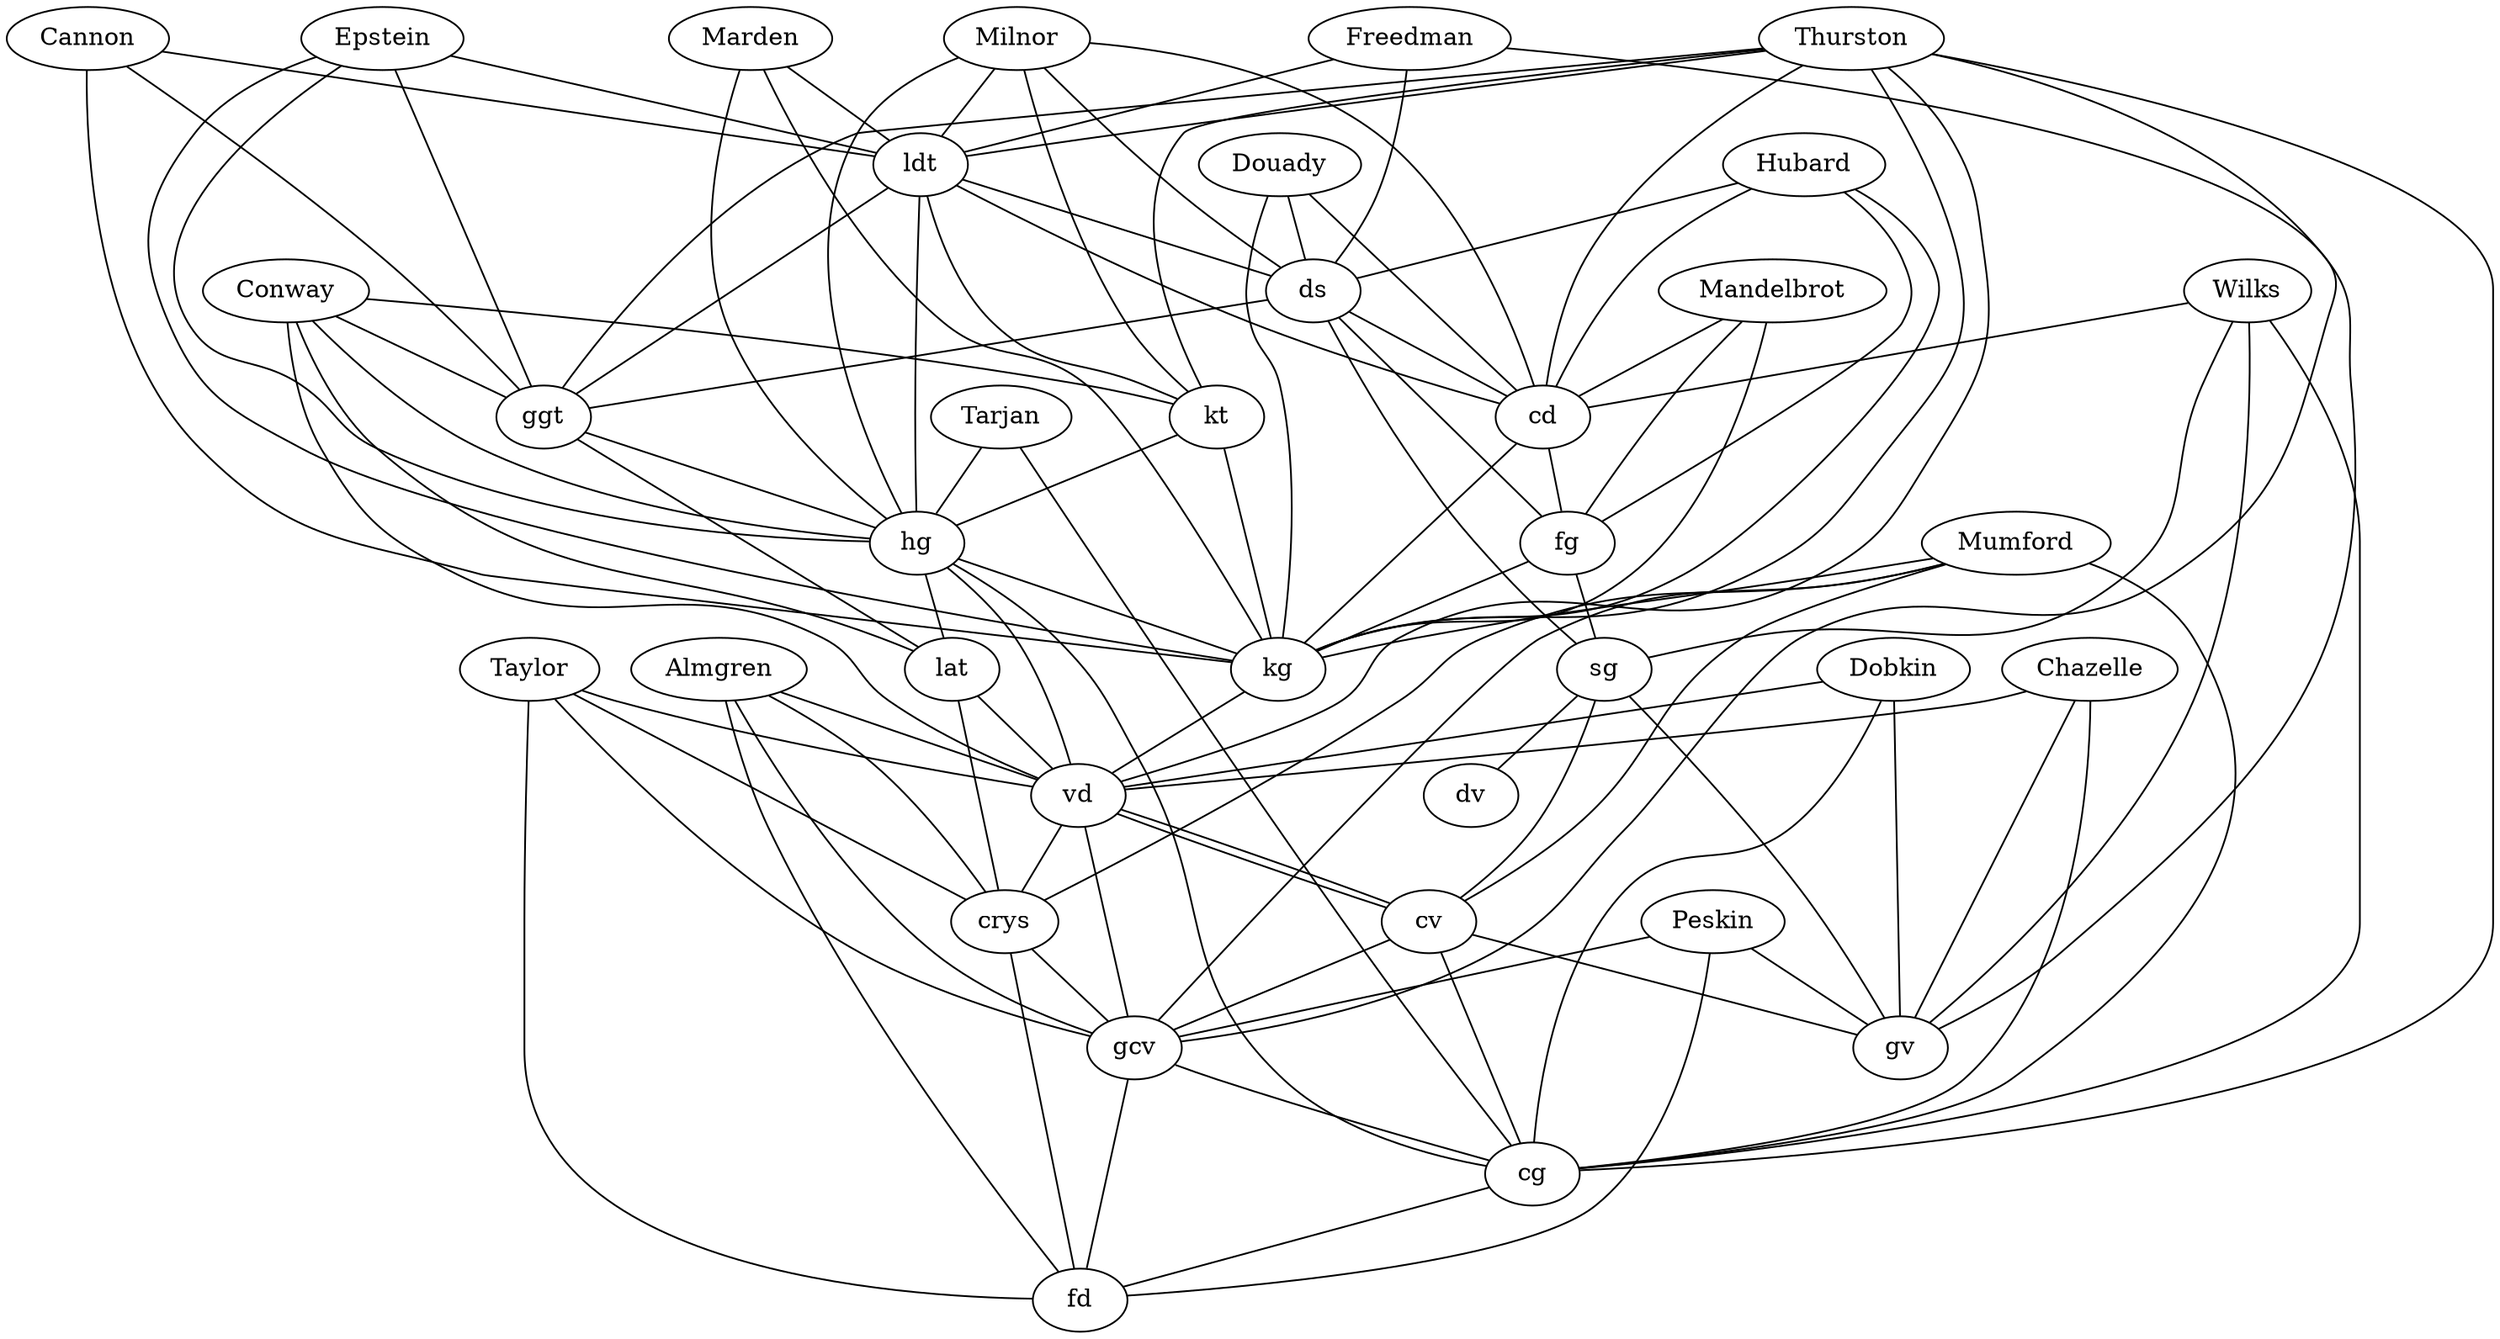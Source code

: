 graph G {
	graph [overlap=false, splines=splines];
	node [label="\N"];
	graph [bb="0,0,734,663"];
	Marden [pos="43,207", width="1.17", height="0.50"];
	ldt [pos="259,228", width="0.75", height="0.50"];
	kg [pos="272,315", width="0.75", height="0.50"];
	hg [pos="342,236", width="0.75", height="0.50"];
	Cannon [pos="58,37", width="1.14", height="0.50"];
	ggt [pos="309,142", width="0.75", height="0.50"];
	Epstein [pos="185,161", width="1.14", height="0.50"];
	Conway [pos="367,19", width="1.22", height="0.50"];
	kt [pos="231,21", width="0.75", height="0.50"];
	lat [pos="502,22", width="0.75", height="0.50"];
	vd [pos="477,228", width="0.75", height="0.50"];
	Taylor [pos="696,208", width="1.03", height="0.50"];
	crys [pos="550,157", width="0.78", height="0.50"];
	gcv [pos="560,277", width="0.75", height="0.50"];
	fd [pos="697,345", width="0.75", height="0.50"];
	Almgren [pos="679,37", width="1.28", height="0.50"];
	Freedman [pos="418,151", width="1.39", height="0.50"];
	ds [pos="303,390", width="0.75", height="0.50"];
	Milnor [pos="177,290", width="1.06", height="0.50"];
	cd [pos="198,417", width="0.75", height="0.50"];
	Douady [pos="46,340", width="1.17", height="0.50"];
	Hubard [pos="55,468", width="1.11", height="0.50"];
	fg [pos="215,586", width="0.75", height="0.50"];
	Mandelbrot [pos="66,629", width="1.58", height="0.50"];
	Wilks [pos="404,515", width="0.94", height="0.50"];
	sg [pos="300,482", width="0.75", height="0.50"];
	gv [pos="492,631", width="0.75", height="0.50"];
	cg [pos="459,337", width="0.75", height="0.50"];
	Dobkin [pos="550,378", width="1.11", height="0.50"];
	Chazelle [pos="677,469", width="1.28", height="0.50"];
	Peskin [pos="673,623", width="1.03", height="0.50"];
	Tarjan [pos="401,411", width="1.03", height="0.50"];
	Mumford [pos="411,262", width="1.33", height="0.50"];
	cv [pos="511,475", width="0.75", height="0.50"];
	Thurston [pos="363,326", width="1.28", height="0.50"];
	dv [pos="332,644", width="0.75", height="0.50"];
	Marden -- ldt [pos="84,211 128,215 195,222 232,225"];
	Marden -- kg [pos="72,220 118,242 208,285 250,305"];
	Marden -- hg [pos="84,211 146,217 263,228 315,233"];
	Cannon -- ldt [pos="75,54 114,90 206,178 243,213"];
	Cannon -- kg [pos="71,54 110,104 222,250 259,299"];
	Cannon -- ggt [pos="88,49 138,70 240,113 286,132"];
	Epstein -- kg [pos="195,179 212,209 246,269 262,298"];
	Epstein -- ldt [pos="203,177 215,188 231,203 243,213"];
	Epstein -- ggt [pos="224,155 243,152 265,148 282,146"];
	Epstein -- hg [pos="213,174 243,189 292,212 320,225"];
	Conway -- ggt [pos="359,37 347,60 328,101 317,124"];
	Conway -- kt [pos="323,20 302,20 277,20 258,21"];
	Conway -- hg [pos="365,37 360,78 349,177 344,218"];
	Conway -- lat [pos="411,20 432,21 457,21 475,21"];
	Conway -- vd [pos="376,37 397,76 447,172 468,211"];
	Taylor -- crys [pos="666,197 639,188 600,174 575,166"];
	Taylor -- vd [pos="659,211 615,215 543,222 504,226"];
	Taylor -- gcv [pos="670,221 645,234 606,254 582,266"];
	Taylor -- fd [pos="696,226 696,252 696,300 697,327"];
	Almgren -- crys [pos="661,54 636,77 591,120 566,142"];
	Almgren -- vd [pos="661,54 622,91 530,178 493,213"];
	Almgren -- gcv [pos="670,55 648,100 590,216 569,260"];
	Almgren -- fd [pos="680,55 683,110 693,272 696,327"];
	Freedman -- gcv [pos="437,168 465,193 517,239 544,263"];
	Freedman -- ldt [pos="388,165 357,181 309,204 281,217"];
	Freedman -- ds [pos="409,169 388,214 332,329 311,373"];
	Milnor -- ldt [pos="197,275 211,265 228,251 241,242"];
	Milnor -- cd [pos="180,308 184,332 191,375 195,399"];
	Milnor -- ds [pos="197,306 221,325 262,358 285,376"];
	Milnor -- hg [pos="208,280 240,269 289,253 318,244"];
	Milnor -- kt [pos="181,272 191,223 218,88 227,39"];
	Douady -- cd [pos="73,354 103,369 149,392 176,406"];
	Douady -- ds [pos="84,347 137,357 231,376 277,385"];
	Douady -- kg [pos="87,335 133,330 206,322 245,318"];
	Hubard -- ds [pos="88,458 138,442 234,412 278,398"];
	Hubard -- cd [pos="86,457 112,448 150,434 174,426"];
	Hubard -- kg [pos="77,453 119,423 213,356 253,328"];
	Hubard -- fg [pos="76,483 107,506 166,550 197,572"];
	Mandelbrot -- cd [pos="77,611 102,571 163,473 187,434"];
	Mandelbrot -- fg [pos="108,617 134,609 168,600 190,593"];
	Mandelbrot -- kg [pos="78,611 114,556 225,386 261,332"];
	Wilks -- sg [pos="375,506 359,501 340,495 324,490"];
	Wilks -- gv [pos="417,532 434,554 463,593 480,615"];
	Wilks -- cd [pos="378,503 337,484 259,446 220,428"];
	Wilks -- cg [pos="410,497 421,463 443,389 454,355"];
	Dobkin -- gv [pos="546,396 536,443 507,566 496,613"];
	Dobkin -- vd [pos="541,360 527,331 499,274 485,245"];
	Dobkin -- cg [pos="522,365 509,359 494,352 482,347"];
	Chazelle -- cg [pos="652,454 609,427 519,373 479,349"];
	Chazelle -- gv [pos="658,486 622,518 543,586 509,616"];
	Chazelle -- vd [pos="663,452 626,407 526,287 490,244"];
	Peskin -- fd [pos="675,605 679,555 691,414 695,363"];
	Peskin -- gcv [pos="667,605 648,545 585,355 566,295"];
	Peskin -- gv [pos="636,625 601,626 550,628 519,630"];
	Tarjan -- cg [pos="414,394 424,382 437,365 447,353"];
	Tarjan -- hg [pos="395,393 384,359 359,287 348,254"];
	Mumford -- kg [pos="377,275 352,285 318,298 296,306"];
	Mumford -- cg [pos="422,280 430,292 441,308 448,320"];
	Mumford -- cv [pos="419,280 438,320 484,418 503,458"];
	Mumford -- gcv [pos="458,267 483,269 512,272 533,274"];
	Mumford -- crys [pos="432,246 459,225 506,190 531,171"];
	Thurston -- ggt [pos="358,308 347,273 324,195 314,160"];
	Thurston -- vd [pos="382,310 404,291 440,260 461,242"];
	Thurston -- cg [pos="407,331 416,332 424,333 432,334"];
	Thurston -- gv [pos="371,344 393,399 462,560 484,613"];
	Thurston -- kg [pos="319,321 312,320 305,319 299,318"];
	Thurston -- cd [pos="336,341 303,359 249,389 219,405"];
	Thurston -- ldt [pos="345,309 326,290 294,260 275,243"];
	Thurston -- kt [pos="355,308 332,253 262,92 239,38"];
	ldt -- ds [pos="264,246 272,277 290,341 298,372"];
	ldt -- ggt [pos="269,211 277,196 290,174 299,159"];
	ldt -- hg [pos="286,231 295,232 306,233 315,234"];
	ldt -- kt [pos="257,210 252,171 239,78 233,39"];
	ldt -- cd [pos="253,246 242,282 215,363 204,399"];
	ds -- ggt [pos="303,372 305,326 307,206 309,160"];
	ds -- cd [pos="278,397 262,401 240,407 223,411"];
	ds -- fg [pos="295,407 279,444 240,531 223,569"];
	ds -- sg [pos="302,408 302,424 301,448 301,464"];
	kt -- hg [pos="240,38 261,78 312,179 333,219"];
	kt -- kg [pos="234,39 241,92 262,244 269,297"];
	cd -- fg [pos="200,435 203,468 210,535 213,568"];
	cd -- kg [pos="210,401 224,382 246,351 260,331"];
	fg -- kg [pos="219,568 230,518 258,382 268,333"];
	fg -- sg [pos="228,570 244,551 271,517 287,498"];
	ggt -- lat [pos="329,130 366,107 445,57 482,34"];
	ggt -- hg [pos="315,160 321,177 330,202 336,218"];
	hg -- lat [pos="354,220 384,179 460,78 490,38"];
	hg -- vd [pos="369,234 392,233 426,231 450,230"];
	hg -- cg [pos="359,250 381,269 420,303 442,322"];
	hg -- kg [pos="328,252 316,266 298,286 286,299"];
	kg -- vd [pos="295,305 335,288 415,254 454,238"];
	sg -- dv [pos="304,500 310,531 322,595 328,626"];
	sg -- gv [pos="318,496 354,524 438,589 474,617"];
	sg -- cv [pos="327,481 368,480 443,477 484,476"];
	lat -- crys [pos="508,40 517,65 534,113 544,139"];
	lat -- vd [pos="500,40 495,80 484,171 479,210"];
	vd -- crys [pos="492,213 505,201 522,184 535,172"];
	vd -- gcv [pos="498,240 510,248 527,257 539,265"];
	vd -- cv [pos="476,246 478,292 494,412 505,458"];
	cv -- vd [pos="512,457 510,411 493,291 483,246"];
	cv -- gcv [pos="515,457 524,419 546,333 555,295"];
	cv -- cg [pos="504,458 494,431 476,381 466,355"];
	cv -- gv [pos="509,493 505,523 498,583 494,613"];
	crys -- fd [pos="563,173 591,209 657,293 684,329"];
	crys -- gcv [pos="552,175 553,198 556,236 558,259"];
	gcv -- fd [pos="582,288 607,301 649,321 675,334"];
	gcv -- cg [pos="540,289 522,300 497,315 479,325"];
	cg -- fd [pos="486,338 532,339 624,343 670,344"];
}
